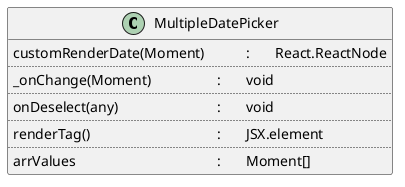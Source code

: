 @startuml MultipleDatePicker Class Diagram 

class MultipleDatePicker {
    customRenderDate(Moment) \t\t:\tReact.ReactNode
    ..
    _onChange(Moment) \t\t\t:\tvoid
    ..
    onDeselect(any) \t\t\t\t:\tvoid
    ..
    renderTag() \t\t\t\t\t:\tJSX.element
    ..
    arrValues \t\t\t\t\t:\tMoment[]
}

@enduml
